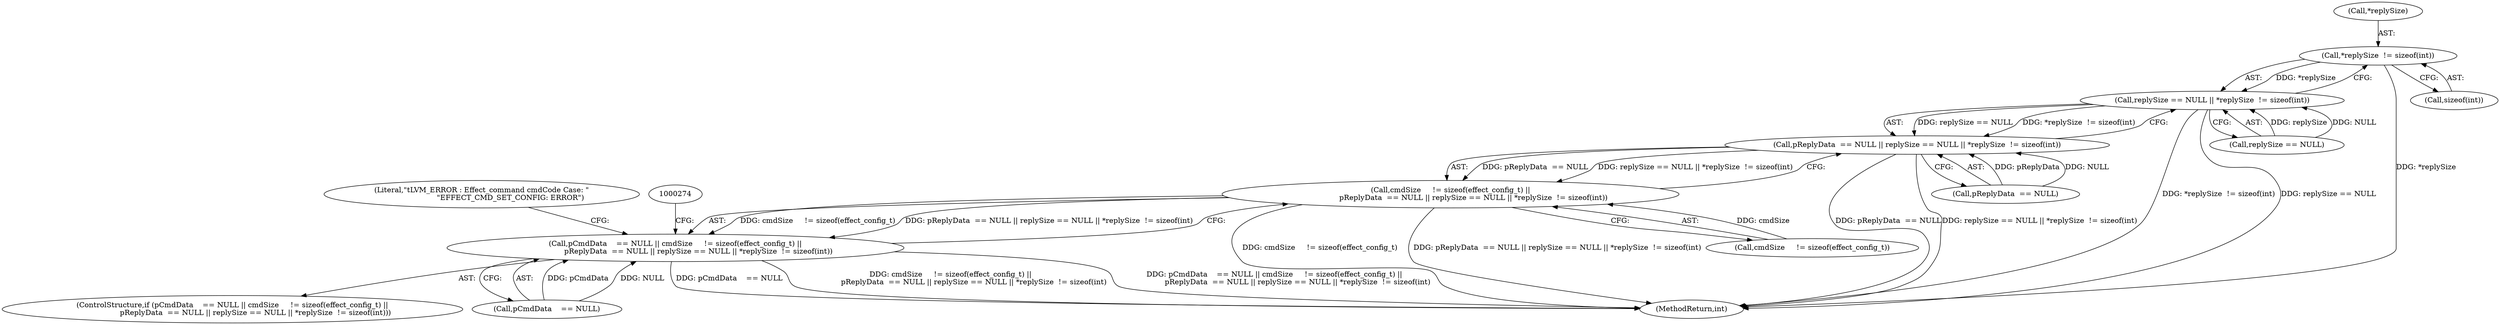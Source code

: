 digraph "0_Android_aeea52da00d210587fb3ed895de3d5f2e0264c88_4@API" {
"1000260" [label="(Call,*replySize  != sizeof(int))"];
"1000256" [label="(Call,replySize == NULL || *replySize  != sizeof(int))"];
"1000252" [label="(Call,pReplyData  == NULL || replySize == NULL || *replySize  != sizeof(int))"];
"1000247" [label="(Call,cmdSize     != sizeof(effect_config_t) ||\n                    pReplyData  == NULL || replySize == NULL || *replySize  != sizeof(int))"];
"1000243" [label="(Call,pCmdData    == NULL || cmdSize     != sizeof(effect_config_t) ||\n                    pReplyData  == NULL || replySize == NULL || *replySize  != sizeof(int))"];
"1001260" [label="(MethodReturn,int)"];
"1000263" [label="(Call,sizeof(int))"];
"1000242" [label="(ControlStructure,if (pCmdData    == NULL || cmdSize     != sizeof(effect_config_t) ||\n                    pReplyData  == NULL || replySize == NULL || *replySize  != sizeof(int)))"];
"1000248" [label="(Call,cmdSize     != sizeof(effect_config_t))"];
"1000260" [label="(Call,*replySize  != sizeof(int))"];
"1000261" [label="(Call,*replySize)"];
"1000243" [label="(Call,pCmdData    == NULL || cmdSize     != sizeof(effect_config_t) ||\n                    pReplyData  == NULL || replySize == NULL || *replySize  != sizeof(int))"];
"1000247" [label="(Call,cmdSize     != sizeof(effect_config_t) ||\n                    pReplyData  == NULL || replySize == NULL || *replySize  != sizeof(int))"];
"1000267" [label="(Literal,\"\tLVM_ERROR : Effect_command cmdCode Case: \"\n                         \"EFFECT_CMD_SET_CONFIG: ERROR\")"];
"1000257" [label="(Call,replySize == NULL)"];
"1000244" [label="(Call,pCmdData    == NULL)"];
"1000253" [label="(Call,pReplyData  == NULL)"];
"1000252" [label="(Call,pReplyData  == NULL || replySize == NULL || *replySize  != sizeof(int))"];
"1000256" [label="(Call,replySize == NULL || *replySize  != sizeof(int))"];
"1000260" -> "1000256"  [label="AST: "];
"1000260" -> "1000263"  [label="CFG: "];
"1000261" -> "1000260"  [label="AST: "];
"1000263" -> "1000260"  [label="AST: "];
"1000256" -> "1000260"  [label="CFG: "];
"1000260" -> "1001260"  [label="DDG: *replySize"];
"1000260" -> "1000256"  [label="DDG: *replySize"];
"1000256" -> "1000252"  [label="AST: "];
"1000256" -> "1000257"  [label="CFG: "];
"1000257" -> "1000256"  [label="AST: "];
"1000252" -> "1000256"  [label="CFG: "];
"1000256" -> "1001260"  [label="DDG: *replySize  != sizeof(int)"];
"1000256" -> "1001260"  [label="DDG: replySize == NULL"];
"1000256" -> "1000252"  [label="DDG: replySize == NULL"];
"1000256" -> "1000252"  [label="DDG: *replySize  != sizeof(int)"];
"1000257" -> "1000256"  [label="DDG: replySize"];
"1000257" -> "1000256"  [label="DDG: NULL"];
"1000252" -> "1000247"  [label="AST: "];
"1000252" -> "1000253"  [label="CFG: "];
"1000253" -> "1000252"  [label="AST: "];
"1000247" -> "1000252"  [label="CFG: "];
"1000252" -> "1001260"  [label="DDG: pReplyData  == NULL"];
"1000252" -> "1001260"  [label="DDG: replySize == NULL || *replySize  != sizeof(int)"];
"1000252" -> "1000247"  [label="DDG: pReplyData  == NULL"];
"1000252" -> "1000247"  [label="DDG: replySize == NULL || *replySize  != sizeof(int)"];
"1000253" -> "1000252"  [label="DDG: pReplyData"];
"1000253" -> "1000252"  [label="DDG: NULL"];
"1000247" -> "1000243"  [label="AST: "];
"1000247" -> "1000248"  [label="CFG: "];
"1000248" -> "1000247"  [label="AST: "];
"1000243" -> "1000247"  [label="CFG: "];
"1000247" -> "1001260"  [label="DDG: cmdSize     != sizeof(effect_config_t)"];
"1000247" -> "1001260"  [label="DDG: pReplyData  == NULL || replySize == NULL || *replySize  != sizeof(int)"];
"1000247" -> "1000243"  [label="DDG: cmdSize     != sizeof(effect_config_t)"];
"1000247" -> "1000243"  [label="DDG: pReplyData  == NULL || replySize == NULL || *replySize  != sizeof(int)"];
"1000248" -> "1000247"  [label="DDG: cmdSize"];
"1000243" -> "1000242"  [label="AST: "];
"1000243" -> "1000244"  [label="CFG: "];
"1000244" -> "1000243"  [label="AST: "];
"1000267" -> "1000243"  [label="CFG: "];
"1000274" -> "1000243"  [label="CFG: "];
"1000243" -> "1001260"  [label="DDG: pCmdData    == NULL"];
"1000243" -> "1001260"  [label="DDG: cmdSize     != sizeof(effect_config_t) ||\n                    pReplyData  == NULL || replySize == NULL || *replySize  != sizeof(int)"];
"1000243" -> "1001260"  [label="DDG: pCmdData    == NULL || cmdSize     != sizeof(effect_config_t) ||\n                    pReplyData  == NULL || replySize == NULL || *replySize  != sizeof(int)"];
"1000244" -> "1000243"  [label="DDG: pCmdData"];
"1000244" -> "1000243"  [label="DDG: NULL"];
}
